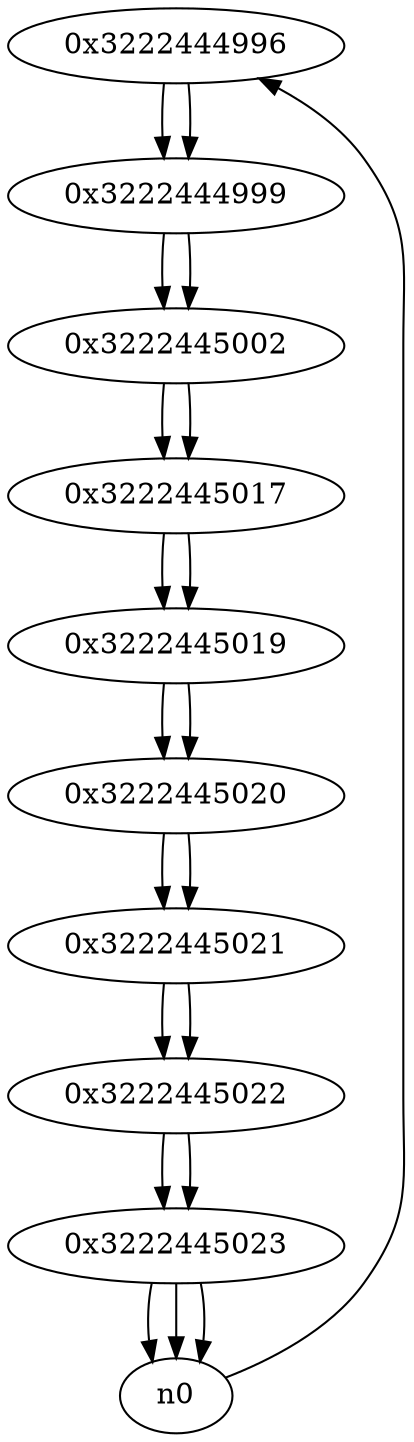 digraph G{
/* nodes */
  n1 [label="0x3222444996"]
  n2 [label="0x3222444999"]
  n3 [label="0x3222445002"]
  n4 [label="0x3222445017"]
  n5 [label="0x3222445019"]
  n6 [label="0x3222445020"]
  n7 [label="0x3222445021"]
  n8 [label="0x3222445022"]
  n9 [label="0x3222445023"]
/* edges */
n1 -> n2;
n0 -> n1;
n2 -> n3;
n1 -> n2;
n3 -> n4;
n2 -> n3;
n4 -> n5;
n3 -> n4;
n5 -> n6;
n4 -> n5;
n6 -> n7;
n5 -> n6;
n7 -> n8;
n6 -> n7;
n8 -> n9;
n7 -> n8;
n9 -> n0;
n9 -> n0;
n9 -> n0;
n8 -> n9;
}
